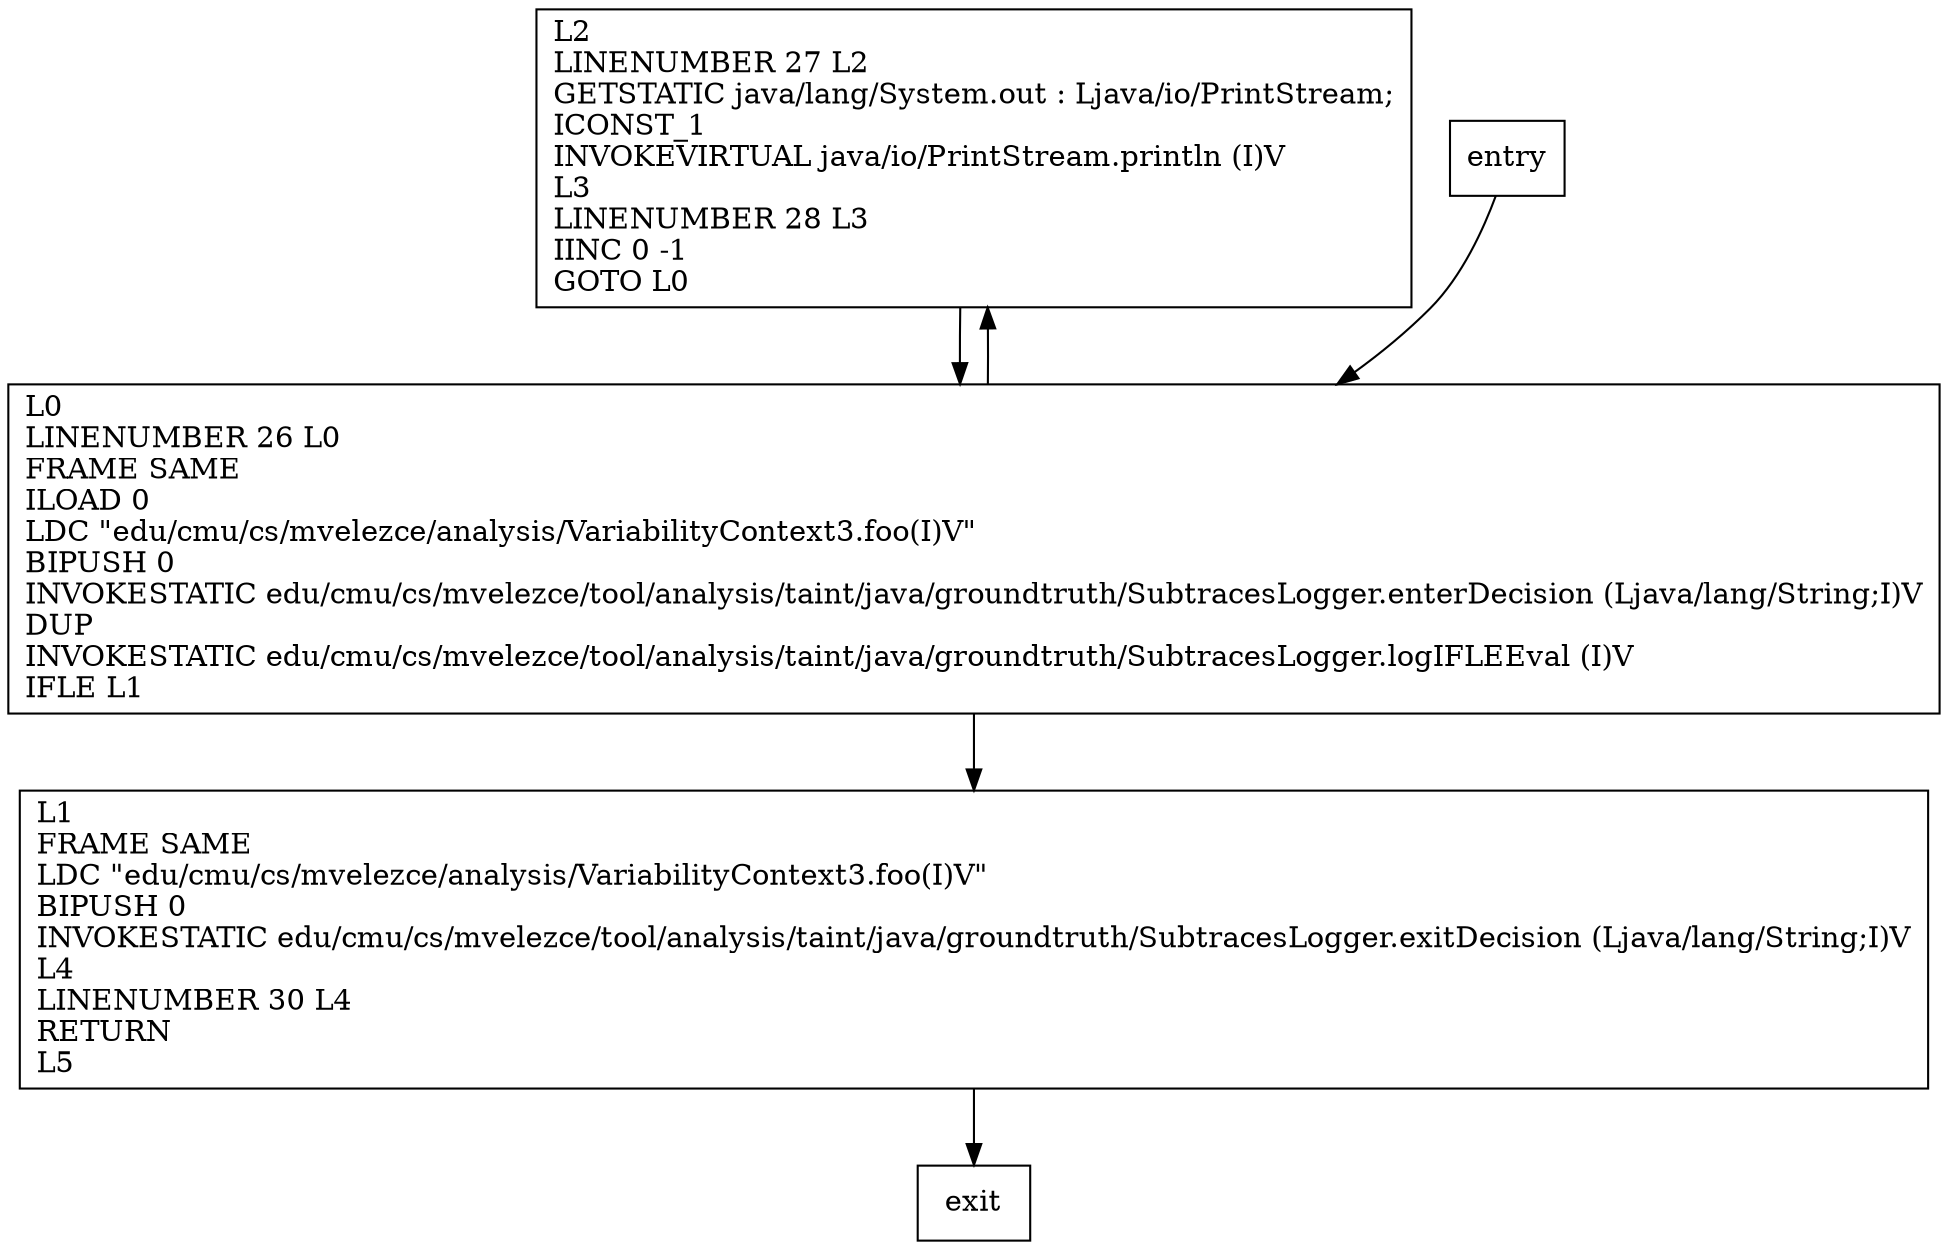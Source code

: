 digraph foo {
node [shape=record];
153068699 [label="L2\lLINENUMBER 27 L2\lGETSTATIC java/lang/System.out : Ljava/io/PrintStream;\lICONST_1\lINVOKEVIRTUAL java/io/PrintStream.println (I)V\lL3\lLINENUMBER 28 L3\lIINC 0 -1\lGOTO L0\l"];
887157971 [label="L0\lLINENUMBER 26 L0\lFRAME SAME\lILOAD 0\lLDC \"edu/cmu/cs/mvelezce/analysis/VariabilityContext3.foo(I)V\"\lBIPUSH 0\lINVOKESTATIC edu/cmu/cs/mvelezce/tool/analysis/taint/java/groundtruth/SubtracesLogger.enterDecision (Ljava/lang/String;I)V\lDUP\lINVOKESTATIC edu/cmu/cs/mvelezce/tool/analysis/taint/java/groundtruth/SubtracesLogger.logIFLEEval (I)V\lIFLE L1\l"];
1788404355 [label="L1\lFRAME SAME\lLDC \"edu/cmu/cs/mvelezce/analysis/VariabilityContext3.foo(I)V\"\lBIPUSH 0\lINVOKESTATIC edu/cmu/cs/mvelezce/tool/analysis/taint/java/groundtruth/SubtracesLogger.exitDecision (Ljava/lang/String;I)V\lL4\lLINENUMBER 30 L4\lRETURN\lL5\l"];
entry;
exit;
entry -> 887157971;
153068699 -> 887157971;
887157971 -> 153068699;
887157971 -> 1788404355;
1788404355 -> exit;
}
